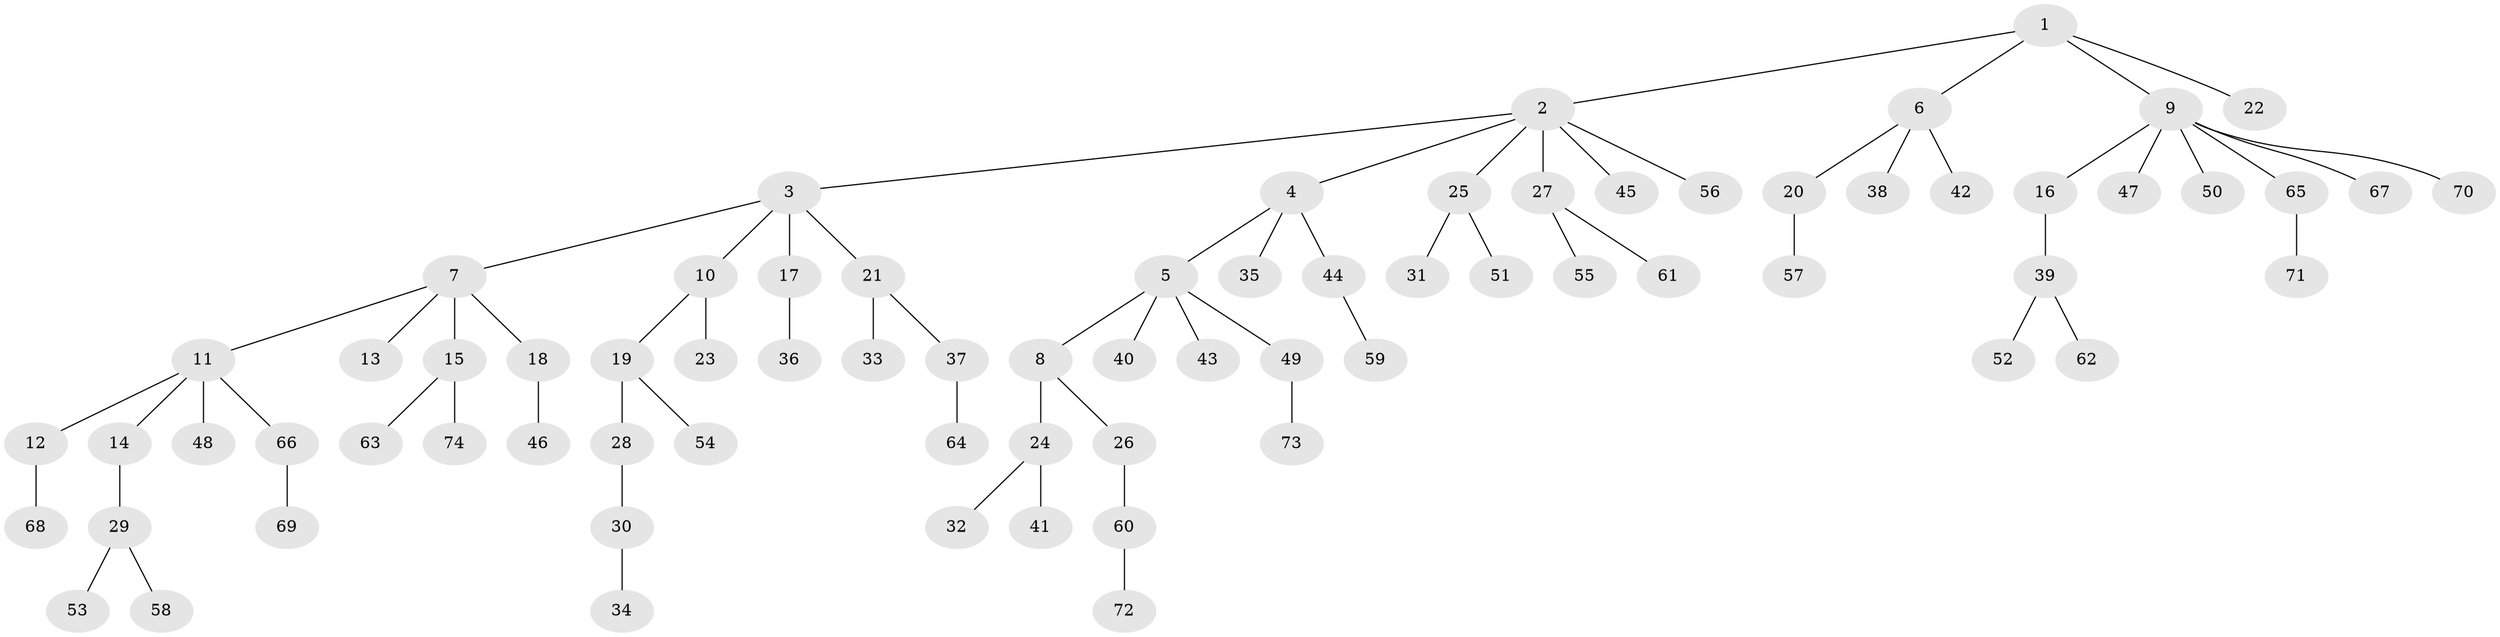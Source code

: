 // coarse degree distribution, {3: 0.10204081632653061, 8: 0.02040816326530612, 5: 0.04081632653061224, 4: 0.061224489795918366, 6: 0.02040816326530612, 2: 0.16326530612244897, 1: 0.5918367346938775}
// Generated by graph-tools (version 1.1) at 2025/24/03/03/25 07:24:05]
// undirected, 74 vertices, 73 edges
graph export_dot {
graph [start="1"]
  node [color=gray90,style=filled];
  1;
  2;
  3;
  4;
  5;
  6;
  7;
  8;
  9;
  10;
  11;
  12;
  13;
  14;
  15;
  16;
  17;
  18;
  19;
  20;
  21;
  22;
  23;
  24;
  25;
  26;
  27;
  28;
  29;
  30;
  31;
  32;
  33;
  34;
  35;
  36;
  37;
  38;
  39;
  40;
  41;
  42;
  43;
  44;
  45;
  46;
  47;
  48;
  49;
  50;
  51;
  52;
  53;
  54;
  55;
  56;
  57;
  58;
  59;
  60;
  61;
  62;
  63;
  64;
  65;
  66;
  67;
  68;
  69;
  70;
  71;
  72;
  73;
  74;
  1 -- 2;
  1 -- 6;
  1 -- 9;
  1 -- 22;
  2 -- 3;
  2 -- 4;
  2 -- 25;
  2 -- 27;
  2 -- 45;
  2 -- 56;
  3 -- 7;
  3 -- 10;
  3 -- 17;
  3 -- 21;
  4 -- 5;
  4 -- 35;
  4 -- 44;
  5 -- 8;
  5 -- 40;
  5 -- 43;
  5 -- 49;
  6 -- 20;
  6 -- 38;
  6 -- 42;
  7 -- 11;
  7 -- 13;
  7 -- 15;
  7 -- 18;
  8 -- 24;
  8 -- 26;
  9 -- 16;
  9 -- 47;
  9 -- 50;
  9 -- 65;
  9 -- 67;
  9 -- 70;
  10 -- 19;
  10 -- 23;
  11 -- 12;
  11 -- 14;
  11 -- 48;
  11 -- 66;
  12 -- 68;
  14 -- 29;
  15 -- 63;
  15 -- 74;
  16 -- 39;
  17 -- 36;
  18 -- 46;
  19 -- 28;
  19 -- 54;
  20 -- 57;
  21 -- 33;
  21 -- 37;
  24 -- 32;
  24 -- 41;
  25 -- 31;
  25 -- 51;
  26 -- 60;
  27 -- 55;
  27 -- 61;
  28 -- 30;
  29 -- 53;
  29 -- 58;
  30 -- 34;
  37 -- 64;
  39 -- 52;
  39 -- 62;
  44 -- 59;
  49 -- 73;
  60 -- 72;
  65 -- 71;
  66 -- 69;
}
